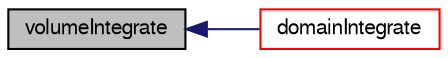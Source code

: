 digraph "volumeIntegrate"
{
  bgcolor="transparent";
  edge [fontname="FreeSans",fontsize="10",labelfontname="FreeSans",labelfontsize="10"];
  node [fontname="FreeSans",fontsize="10",shape=record];
  rankdir="LR";
  Node26619 [label="volumeIntegrate",height=0.2,width=0.4,color="black", fillcolor="grey75", style="filled", fontcolor="black"];
  Node26619 -> Node26620 [dir="back",color="midnightblue",fontsize="10",style="solid",fontname="FreeSans"];
  Node26620 [label="domainIntegrate",height=0.2,width=0.4,color="red",URL="$a21134.html#a97e6958677a3a619ece7528613725d84"];
}
